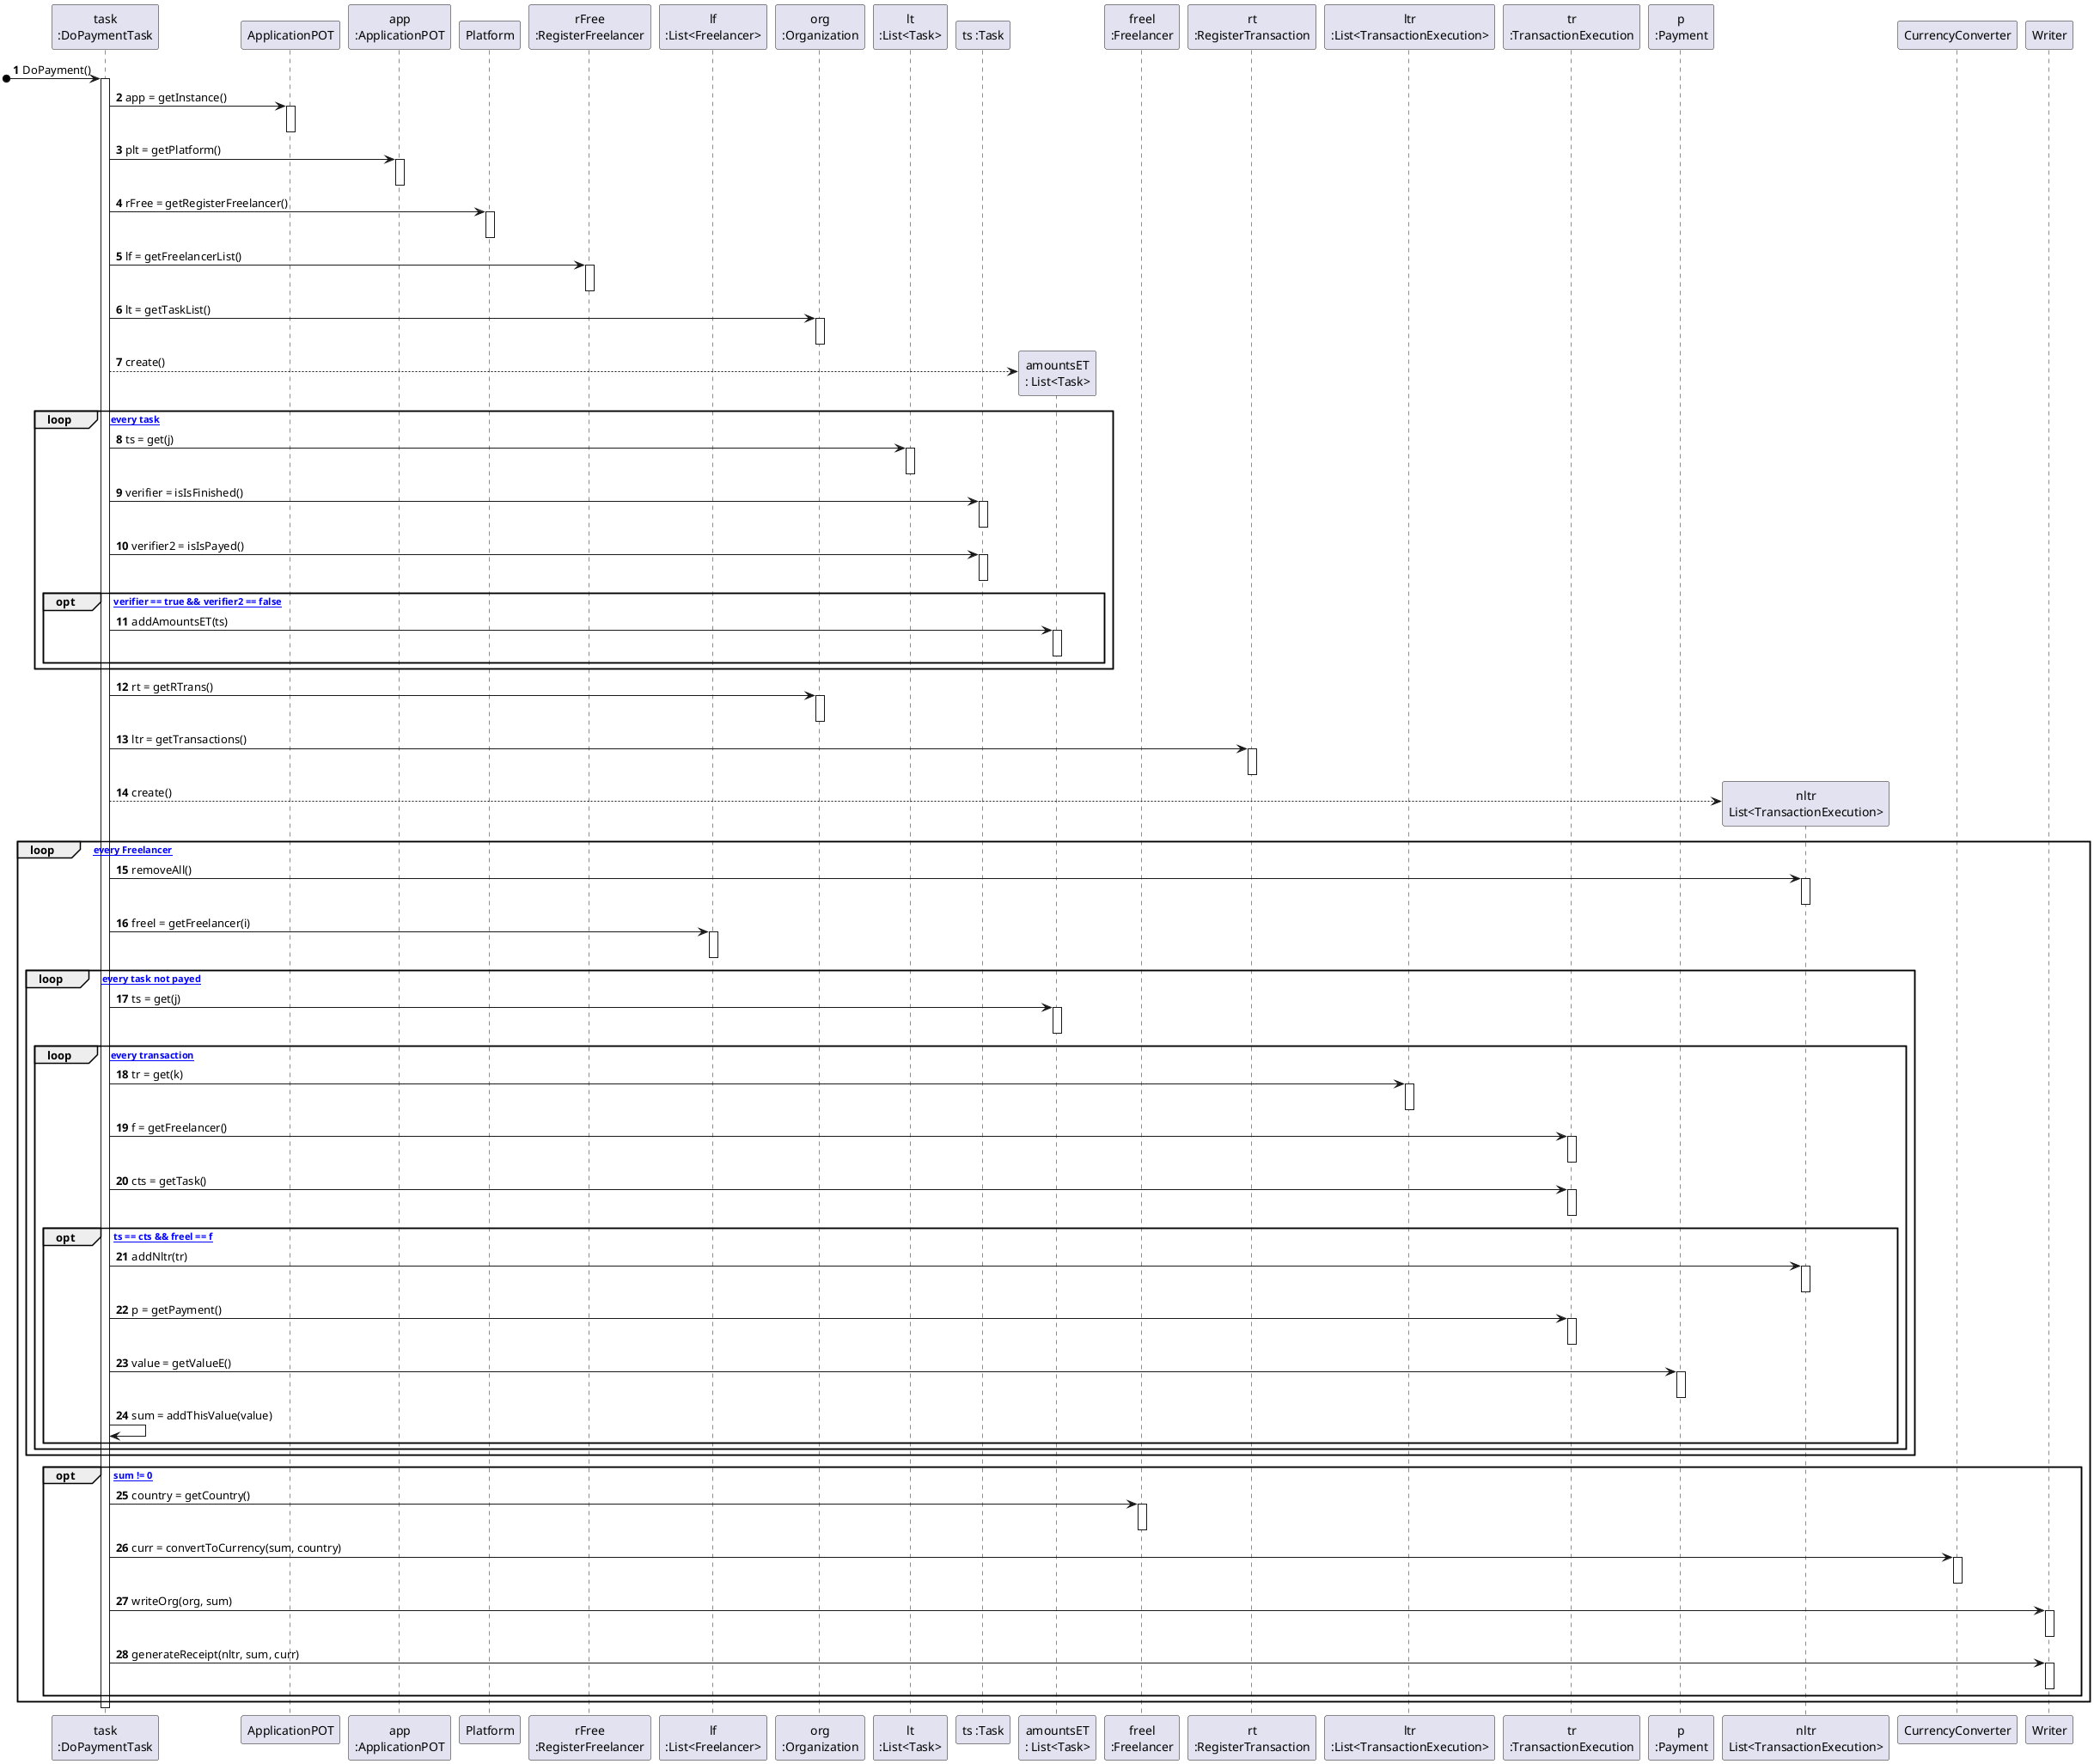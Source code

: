 @startuml
autonumber

participant "task\n:DoPaymentTask" as TASK
participant "ApplicationPOT" as _APP
participant "app\n:ApplicationPOT" as APP
participant "Platform" as P
participant "rFree\n:RegisterFreelancer" as RF
participant "lf\n:List<Freelancer>" as LF
participant "org\n:Organization" as O
participant "lt\n:List<Task>" as LT

participant "ts :Task" as T
participant "amountsET\n: List<Task>" as LTS
participant "freel\n:Freelancer" as F

participant "rt\n:RegisterTransaction" as RT
participant "ltr\n:List<TransactionExecution>" as LTR
participant "tr\n:TransactionExecution" as TR
participant "p\n:Payment" as PA
participant "nltr\nList<TransactionExecution>" as NLTR
participant "CurrencyConverter" as CC
participant "Writer" as W

[o-> TASK : DoPayment()
activate TASK

TASK -> _APP : app = getInstance()
activate _APP
deactivate _APP

TASK -> APP : plt = getPlatform()
activate APP
deactivate APP

TASK -> P : rFree = getRegisterFreelancer()
activate P
deactivate P
TASK -> RF : lf = getFreelancerList()
activate RF
deactivate RF

TASK -> O : lt = getTaskList()
activate O
deactivate O

TASK --> LTS** : create()






loop [for every task]

TASK -> LT : ts = get(j)
activate LT
deactivate LT



TASK -> T : verifier = isIsFinished()
activate T
deactivate T
TASK -> T : verifier2 = isIsPayed()
activate T
deactivate T

opt [if verifier == true && verifier2 == false]



TASK -> LTS : addAmountsET(ts)
activate LTS
deactivate LTS

end opt
end loop


TASK -> O : rt = getRTrans()
activate O
deactivate O

TASK -> RT : ltr = getTransactions()
activate RT
deactivate RT

TASK --> NLTR** : create()


loop [for every Freelancer]

TASK -> NLTR : removeAll()
activate NLTR
deactivate NLTR

TASK -> LF : freel = getFreelancer(i)
activate LF
deactivate LF

loop [for every task not payed]
TASK -> LTS : ts = get(j)
activate LTS
deactivate LTS
loop [for every transaction]

TASK -> LTR : tr = get(k)
activate LTR
deactivate LTR

TASK -> TR : f = getFreelancer()
activate TR
deactivate TR

TASK -> TR : cts = getTask()
activate TR
deactivate TR


opt [if ts == cts && freel == f]
TASK -> NLTR : addNltr(tr)
activate NLTR
deactivate NLTR


TASK -> TR : p = getPayment()
activate TR
deactivate TR

TASK -> PA : value = getValueE()
activate PA
deactivate PA

TASK -> TASK : sum = addThisValue(value)


end opt
end loop
end loop

opt [if sum != 0]
TASK -> F : country = getCountry()
activate F
deactivate F

TASK -> CC : curr = convertToCurrency(sum, country)
activate CC
deactivate CC

TASK -> W : writeOrg(org, sum)
activate W
deactivate W

TASK -> W : generateReceipt(nltr, sum, curr)
activate W
deactivate W

end opt

end loop
deactivate TASK
@enduml